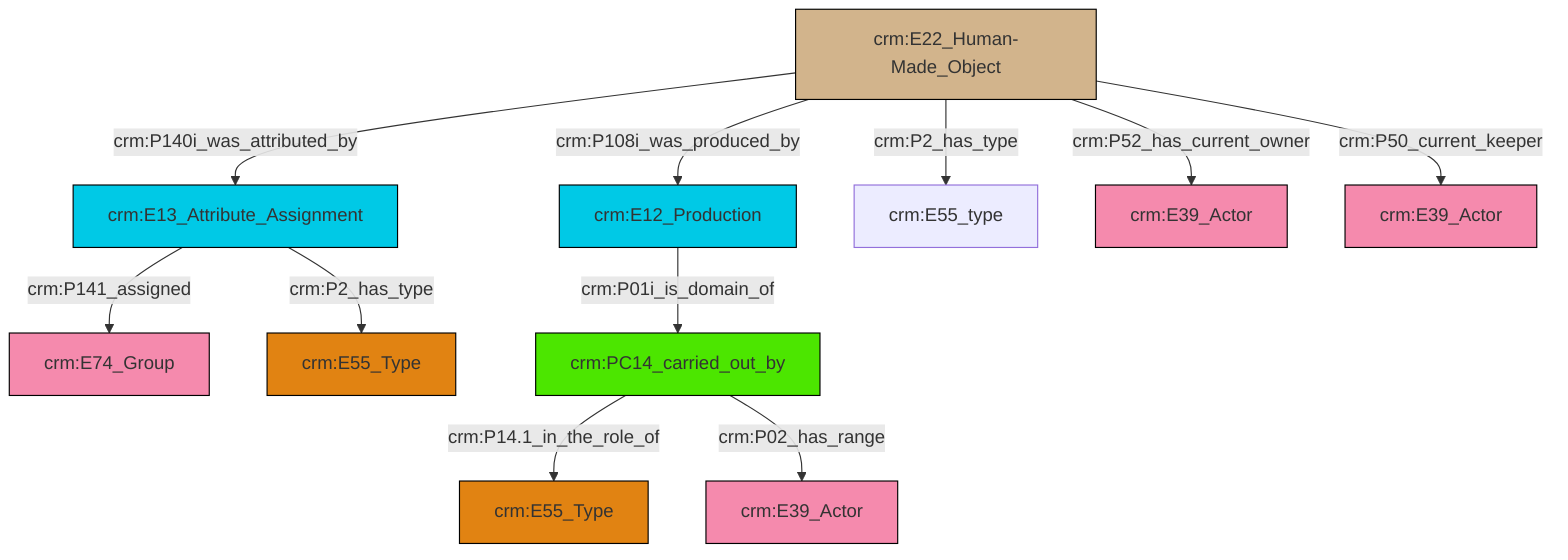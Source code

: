 graph TD
classDef Literal fill:#f2f2f2,stroke:#000000;
classDef CRM_Entity fill:#FFFFFF,stroke:#000000;
classDef Temporal_Entity fill:#00C9E6, stroke:#000000;
classDef Type fill:#E18312, stroke:#000000;
classDef Time-Span fill:#2C9C91, stroke:#000000;
classDef Appellation fill:#FFEB7F, stroke:#000000;
classDef Place fill:#008836, stroke:#000000;
classDef Persistent_Item fill:#B266B2, stroke:#000000;
classDef Conceptual_Object fill:#FFD700, stroke:#000000;
classDef Physical_Thing fill:#D2B48C, stroke:#000000;
classDef Actor fill:#f58aad, stroke:#000000;
classDef PC_Classes fill:#4ce600, stroke:#000000;
classDef Multi fill:#cccccc,stroke:#000000;

2["crm:E22_Human-Made_Object"]:::Physical_Thing -->|crm:P140i_was_attributed_by| 3["crm:E13_Attribute_Assignment"]:::Temporal_Entity
2["crm:E22_Human-Made_Object"]:::Physical_Thing -->|crm:P2_has_type| 6["crm:E55_type"]:::Default
2["crm:E22_Human-Made_Object"]:::Physical_Thing -->|crm:P108i_was_produced_by| 0["crm:E12_Production"]:::Temporal_Entity
2["crm:E22_Human-Made_Object"]:::Physical_Thing -->|crm:P52_has_current_owner| 8["crm:E39_Actor"]:::Actor
14["crm:PC14_carried_out_by"]:::PC_Classes -->|crm:P14.1_in_the_role_of| 15["crm:E55_Type"]:::Type
14["crm:PC14_carried_out_by"]:::PC_Classes -->|crm:P02_has_range| 16["crm:E39_Actor"]:::Actor
2["crm:E22_Human-Made_Object"]:::Physical_Thing -->|crm:P50_current_keeper| 17["crm:E39_Actor"]:::Actor
3["crm:E13_Attribute_Assignment"]:::Temporal_Entity -->|crm:P141_assigned| 4["crm:E74_Group"]:::Actor
0["crm:E12_Production"]:::Temporal_Entity -->|crm:P01i_is_domain_of| 14["crm:PC14_carried_out_by"]:::PC_Classes
3["crm:E13_Attribute_Assignment"]:::Temporal_Entity -->|crm:P2_has_type| 11["crm:E55_Type"]:::Type